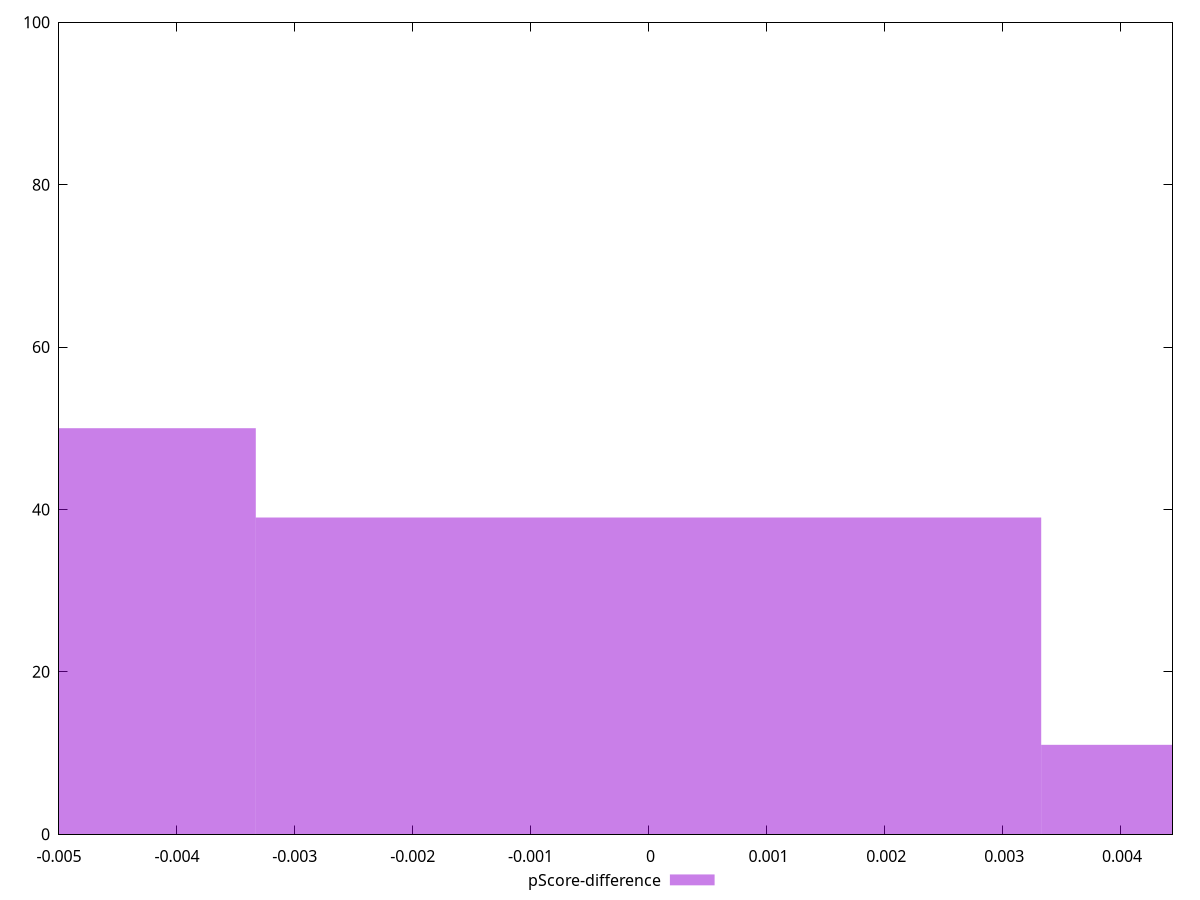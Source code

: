 reset

$pScoreDifference <<EOF
0 39
-0.006661696131807332 50
0.006661696131807332 11
EOF

set key outside below
set boxwidth 0.006661696131807332
set xrange [-0.0050000000000000044:0.004444444444444473]
set yrange [0:100]
set trange [0:100]
set style fill transparent solid 0.5 noborder
set terminal svg size 640, 490 enhanced background rgb 'white'
set output "reprap/unused-css-rules/samples/pages+cached+noexternal+nomedia/pScore-difference/histogram.svg"

plot $pScoreDifference title "pScore-difference" with boxes

reset
